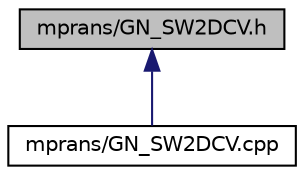 digraph "mprans/GN_SW2DCV.h"
{
 // LATEX_PDF_SIZE
  edge [fontname="Helvetica",fontsize="10",labelfontname="Helvetica",labelfontsize="10"];
  node [fontname="Helvetica",fontsize="10",shape=record];
  Node1 [label="mprans/GN_SW2DCV.h",height=0.2,width=0.4,color="black", fillcolor="grey75", style="filled", fontcolor="black",tooltip=" "];
  Node1 -> Node2 [dir="back",color="midnightblue",fontsize="10",style="solid",fontname="Helvetica"];
  Node2 [label="mprans/GN_SW2DCV.cpp",height=0.2,width=0.4,color="black", fillcolor="white", style="filled",URL="$d8/d57/GN__SW2DCV_8cpp.html",tooltip=" "];
}
